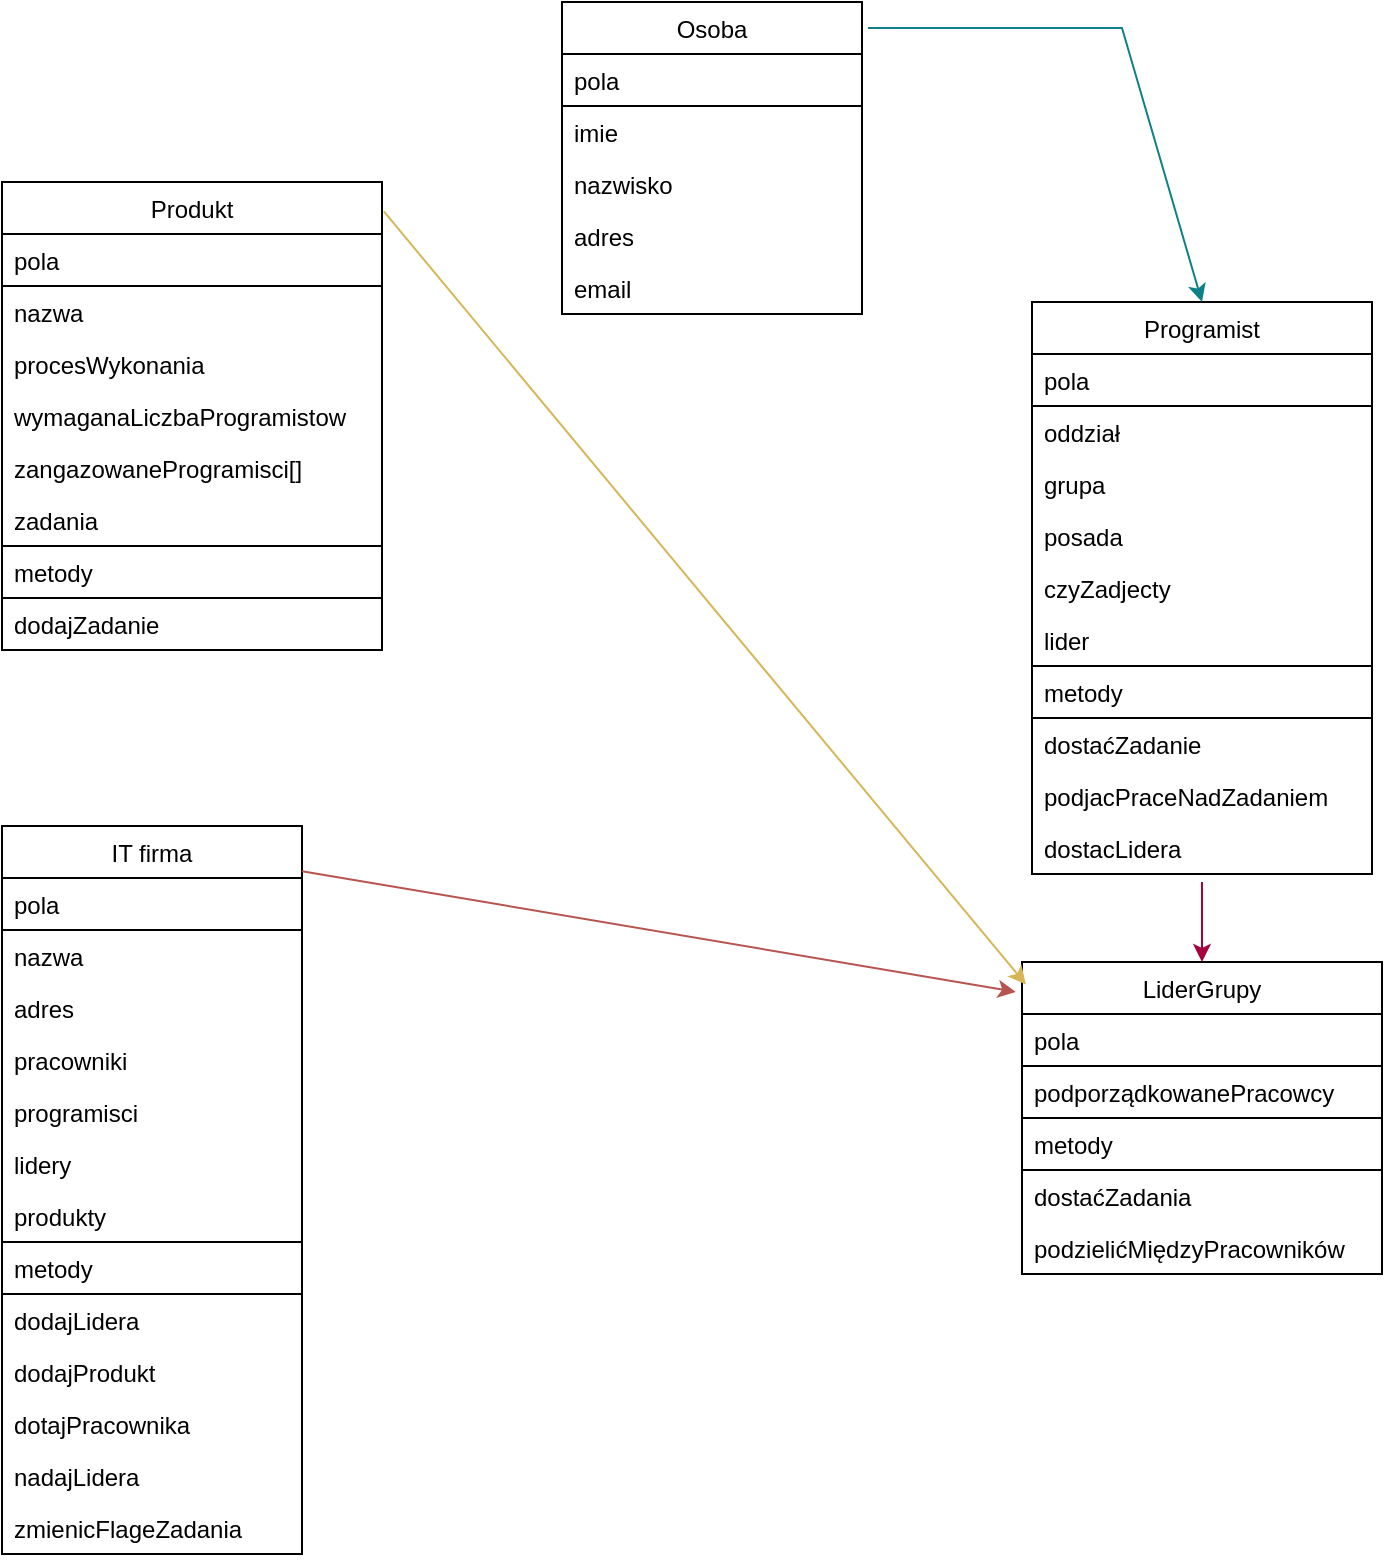 <mxfile version="15.9.4" type="device"><diagram id="ia9fMgRMb-1KTy4Dz1aw" name="Page-1"><mxGraphModel dx="1422" dy="794" grid="1" gridSize="10" guides="1" tooltips="1" connect="1" arrows="1" fold="1" page="1" pageScale="1" pageWidth="827" pageHeight="1169" math="0" shadow="0"><root><mxCell id="0"/><mxCell id="1" parent="0"/><mxCell id="s-jrrHDAZd71pfeizfUv-1" value="IT firma" style="swimlane;fontStyle=0;childLayout=stackLayout;horizontal=1;startSize=26;fillColor=none;horizontalStack=0;resizeParent=1;resizeParentMax=0;resizeLast=0;collapsible=1;marginBottom=0;" parent="1" vertex="1"><mxGeometry x="80" y="442" width="150" height="364" as="geometry"/></mxCell><mxCell id="s-jrrHDAZd71pfeizfUv-2" value="pola" style="text;strokeColor=default;fillColor=none;align=left;verticalAlign=top;spacingLeft=4;spacingRight=4;overflow=hidden;rotatable=0;points=[[0,0.5],[1,0.5]];portConstraint=eastwest;imageAspect=1;backgroundOutline=0;shadow=0;sketch=0;glass=0;rounded=0;" parent="s-jrrHDAZd71pfeizfUv-1" vertex="1"><mxGeometry y="26" width="150" height="26" as="geometry"/></mxCell><mxCell id="s-jrrHDAZd71pfeizfUv-3" value="nazwa" style="text;strokeColor=none;fillColor=none;align=left;verticalAlign=top;spacingLeft=4;spacingRight=4;overflow=hidden;rotatable=0;points=[[0,0.5],[1,0.5]];portConstraint=eastwest;" parent="s-jrrHDAZd71pfeizfUv-1" vertex="1"><mxGeometry y="52" width="150" height="26" as="geometry"/></mxCell><mxCell id="s-jrrHDAZd71pfeizfUv-4" value="adres" style="text;strokeColor=none;fillColor=none;align=left;verticalAlign=top;spacingLeft=4;spacingRight=4;overflow=hidden;rotatable=0;points=[[0,0.5],[1,0.5]];portConstraint=eastwest;" parent="s-jrrHDAZd71pfeizfUv-1" vertex="1"><mxGeometry y="78" width="150" height="26" as="geometry"/></mxCell><mxCell id="s-jrrHDAZd71pfeizfUv-5" value="pracowniki" style="text;strokeColor=none;fillColor=none;align=left;verticalAlign=top;spacingLeft=4;spacingRight=4;overflow=hidden;rotatable=0;points=[[0,0.5],[1,0.5]];portConstraint=eastwest;" parent="s-jrrHDAZd71pfeizfUv-1" vertex="1"><mxGeometry y="104" width="150" height="26" as="geometry"/></mxCell><mxCell id="DWt7_q9s4nqNjWvf0sMq-3" value="programisci" style="text;strokeColor=none;fillColor=none;align=left;verticalAlign=top;spacingLeft=4;spacingRight=4;overflow=hidden;rotatable=0;points=[[0,0.5],[1,0.5]];portConstraint=eastwest;" parent="s-jrrHDAZd71pfeizfUv-1" vertex="1"><mxGeometry y="130" width="150" height="26" as="geometry"/></mxCell><mxCell id="DWt7_q9s4nqNjWvf0sMq-4" value="lidery" style="text;strokeColor=none;fillColor=none;align=left;verticalAlign=top;spacingLeft=4;spacingRight=4;overflow=hidden;rotatable=0;points=[[0,0.5],[1,0.5]];portConstraint=eastwest;" parent="s-jrrHDAZd71pfeizfUv-1" vertex="1"><mxGeometry y="156" width="150" height="26" as="geometry"/></mxCell><mxCell id="s-jrrHDAZd71pfeizfUv-6" value="produkty" style="text;strokeColor=none;fillColor=none;align=left;verticalAlign=top;spacingLeft=4;spacingRight=4;overflow=hidden;rotatable=0;points=[[0,0.5],[1,0.5]];portConstraint=eastwest;" parent="s-jrrHDAZd71pfeizfUv-1" vertex="1"><mxGeometry y="182" width="150" height="26" as="geometry"/></mxCell><mxCell id="s-jrrHDAZd71pfeizfUv-8" value="metody" style="text;strokeColor=default;fillColor=none;align=left;verticalAlign=top;spacingLeft=4;spacingRight=4;overflow=hidden;rotatable=0;points=[[0,0.5],[1,0.5]];portConstraint=eastwest;imageAspect=1;backgroundOutline=0;shadow=0;sketch=0;glass=0;rounded=0;" parent="s-jrrHDAZd71pfeizfUv-1" vertex="1"><mxGeometry y="208" width="150" height="26" as="geometry"/></mxCell><mxCell id="s-jrrHDAZd71pfeizfUv-13" value="dodajLidera" style="text;strokeColor=none;fillColor=none;align=left;verticalAlign=top;spacingLeft=4;spacingRight=4;overflow=hidden;rotatable=0;points=[[0,0.5],[1,0.5]];portConstraint=eastwest;" parent="s-jrrHDAZd71pfeizfUv-1" vertex="1"><mxGeometry y="234" width="150" height="26" as="geometry"/></mxCell><mxCell id="s-jrrHDAZd71pfeizfUv-9" value="dodajProdukt" style="text;strokeColor=none;fillColor=none;align=left;verticalAlign=top;spacingLeft=4;spacingRight=4;overflow=hidden;rotatable=0;points=[[0,0.5],[1,0.5]];portConstraint=eastwest;" parent="s-jrrHDAZd71pfeizfUv-1" vertex="1"><mxGeometry y="260" width="150" height="26" as="geometry"/></mxCell><mxCell id="s-jrrHDAZd71pfeizfUv-10" value="dotajPracownika" style="text;strokeColor=none;fillColor=none;align=left;verticalAlign=top;spacingLeft=4;spacingRight=4;overflow=hidden;rotatable=0;points=[[0,0.5],[1,0.5]];portConstraint=eastwest;" parent="s-jrrHDAZd71pfeizfUv-1" vertex="1"><mxGeometry y="286" width="150" height="26" as="geometry"/></mxCell><mxCell id="s-jrrHDAZd71pfeizfUv-12" value="nadajLidera" style="text;strokeColor=none;fillColor=none;align=left;verticalAlign=top;spacingLeft=4;spacingRight=4;overflow=hidden;rotatable=0;points=[[0,0.5],[1,0.5]];portConstraint=eastwest;" parent="s-jrrHDAZd71pfeizfUv-1" vertex="1"><mxGeometry y="312" width="150" height="26" as="geometry"/></mxCell><mxCell id="Ovui4tyY1fsbykKGwqXI-1" value="zmienicFlageZadania" style="text;strokeColor=none;fillColor=none;align=left;verticalAlign=top;spacingLeft=4;spacingRight=4;overflow=hidden;rotatable=0;points=[[0,0.5],[1,0.5]];portConstraint=eastwest;" vertex="1" parent="s-jrrHDAZd71pfeizfUv-1"><mxGeometry y="338" width="150" height="26" as="geometry"/></mxCell><mxCell id="s-jrrHDAZd71pfeizfUv-14" value="Osoba" style="swimlane;fontStyle=0;childLayout=stackLayout;horizontal=1;startSize=26;fillColor=none;horizontalStack=0;resizeParent=1;resizeParentMax=0;resizeLast=0;collapsible=1;marginBottom=0;" parent="1" vertex="1"><mxGeometry x="360" y="30" width="150" height="156" as="geometry"/></mxCell><mxCell id="s-jrrHDAZd71pfeizfUv-15" value="pola" style="text;strokeColor=default;fillColor=none;align=left;verticalAlign=top;spacingLeft=4;spacingRight=4;overflow=hidden;rotatable=0;points=[[0,0.5],[1,0.5]];portConstraint=eastwest;imageAspect=1;backgroundOutline=0;shadow=0;sketch=0;glass=0;rounded=0;" parent="s-jrrHDAZd71pfeizfUv-14" vertex="1"><mxGeometry y="26" width="150" height="26" as="geometry"/></mxCell><mxCell id="s-jrrHDAZd71pfeizfUv-16" value="imie" style="text;strokeColor=none;fillColor=none;align=left;verticalAlign=top;spacingLeft=4;spacingRight=4;overflow=hidden;rotatable=0;points=[[0,0.5],[1,0.5]];portConstraint=eastwest;" parent="s-jrrHDAZd71pfeizfUv-14" vertex="1"><mxGeometry y="52" width="150" height="26" as="geometry"/></mxCell><mxCell id="s-jrrHDAZd71pfeizfUv-17" value="nazwisko" style="text;strokeColor=none;fillColor=none;align=left;verticalAlign=top;spacingLeft=4;spacingRight=4;overflow=hidden;rotatable=0;points=[[0,0.5],[1,0.5]];portConstraint=eastwest;" parent="s-jrrHDAZd71pfeizfUv-14" vertex="1"><mxGeometry y="78" width="150" height="26" as="geometry"/></mxCell><mxCell id="s-jrrHDAZd71pfeizfUv-18" value="adres" style="text;strokeColor=none;fillColor=none;align=left;verticalAlign=top;spacingLeft=4;spacingRight=4;overflow=hidden;rotatable=0;points=[[0,0.5],[1,0.5]];portConstraint=eastwest;" parent="s-jrrHDAZd71pfeizfUv-14" vertex="1"><mxGeometry y="104" width="150" height="26" as="geometry"/></mxCell><mxCell id="s-jrrHDAZd71pfeizfUv-19" value="email" style="text;strokeColor=none;fillColor=none;align=left;verticalAlign=top;spacingLeft=4;spacingRight=4;overflow=hidden;rotatable=0;points=[[0,0.5],[1,0.5]];portConstraint=eastwest;" parent="s-jrrHDAZd71pfeizfUv-14" vertex="1"><mxGeometry y="130" width="150" height="26" as="geometry"/></mxCell><mxCell id="s-jrrHDAZd71pfeizfUv-31" value="Programist" style="swimlane;fontStyle=0;childLayout=stackLayout;horizontal=1;startSize=26;fillColor=none;horizontalStack=0;resizeParent=1;resizeParentMax=0;resizeLast=0;collapsible=1;marginBottom=0;" parent="1" vertex="1"><mxGeometry x="595" y="180" width="170" height="286" as="geometry"/></mxCell><mxCell id="s-jrrHDAZd71pfeizfUv-32" value="pola" style="text;strokeColor=default;fillColor=none;align=left;verticalAlign=top;spacingLeft=4;spacingRight=4;overflow=hidden;rotatable=0;points=[[0,0.5],[1,0.5]];portConstraint=eastwest;imageAspect=1;backgroundOutline=0;shadow=0;sketch=0;glass=0;rounded=0;" parent="s-jrrHDAZd71pfeizfUv-31" vertex="1"><mxGeometry y="26" width="170" height="26" as="geometry"/></mxCell><mxCell id="s-jrrHDAZd71pfeizfUv-33" value="oddział" style="text;strokeColor=none;fillColor=none;align=left;verticalAlign=top;spacingLeft=4;spacingRight=4;overflow=hidden;rotatable=0;points=[[0,0.5],[1,0.5]];portConstraint=eastwest;" parent="s-jrrHDAZd71pfeizfUv-31" vertex="1"><mxGeometry y="52" width="170" height="26" as="geometry"/></mxCell><mxCell id="s-jrrHDAZd71pfeizfUv-34" value="grupa" style="text;strokeColor=none;fillColor=none;align=left;verticalAlign=top;spacingLeft=4;spacingRight=4;overflow=hidden;rotatable=0;points=[[0,0.5],[1,0.5]];portConstraint=eastwest;" parent="s-jrrHDAZd71pfeizfUv-31" vertex="1"><mxGeometry y="78" width="170" height="26" as="geometry"/></mxCell><mxCell id="s-jrrHDAZd71pfeizfUv-35" value="posada" style="text;strokeColor=none;fillColor=none;align=left;verticalAlign=top;spacingLeft=4;spacingRight=4;overflow=hidden;rotatable=0;points=[[0,0.5],[1,0.5]];portConstraint=eastwest;" parent="s-jrrHDAZd71pfeizfUv-31" vertex="1"><mxGeometry y="104" width="170" height="26" as="geometry"/></mxCell><mxCell id="s-jrrHDAZd71pfeizfUv-73" value="czyZadjecty" style="text;strokeColor=none;fillColor=none;align=left;verticalAlign=top;spacingLeft=4;spacingRight=4;overflow=hidden;rotatable=0;points=[[0,0.5],[1,0.5]];portConstraint=eastwest;" parent="s-jrrHDAZd71pfeizfUv-31" vertex="1"><mxGeometry y="130" width="170" height="26" as="geometry"/></mxCell><mxCell id="DWt7_q9s4nqNjWvf0sMq-1" value="lider" style="text;strokeColor=none;fillColor=none;align=left;verticalAlign=top;spacingLeft=4;spacingRight=4;overflow=hidden;rotatable=0;points=[[0,0.5],[1,0.5]];portConstraint=eastwest;" parent="s-jrrHDAZd71pfeizfUv-31" vertex="1"><mxGeometry y="156" width="170" height="26" as="geometry"/></mxCell><mxCell id="s-jrrHDAZd71pfeizfUv-36" value="metody" style="text;strokeColor=default;fillColor=none;align=left;verticalAlign=top;spacingLeft=4;spacingRight=4;overflow=hidden;rotatable=0;points=[[0,0.5],[1,0.5]];portConstraint=eastwest;imageAspect=1;backgroundOutline=0;shadow=0;sketch=0;glass=0;rounded=0;" parent="s-jrrHDAZd71pfeizfUv-31" vertex="1"><mxGeometry y="182" width="170" height="26" as="geometry"/></mxCell><mxCell id="s-jrrHDAZd71pfeizfUv-37" value="dostaćZadanie" style="text;strokeColor=none;fillColor=none;align=left;verticalAlign=top;spacingLeft=4;spacingRight=4;overflow=hidden;rotatable=0;points=[[0,0.5],[1,0.5]];portConstraint=eastwest;" parent="s-jrrHDAZd71pfeizfUv-31" vertex="1"><mxGeometry y="208" width="170" height="26" as="geometry"/></mxCell><mxCell id="s-jrrHDAZd71pfeizfUv-38" value="podjacPraceNadZadaniem" style="text;strokeColor=none;fillColor=none;align=left;verticalAlign=top;spacingLeft=4;spacingRight=4;overflow=hidden;rotatable=0;points=[[0,0.5],[1,0.5]];portConstraint=eastwest;" parent="s-jrrHDAZd71pfeizfUv-31" vertex="1"><mxGeometry y="234" width="170" height="26" as="geometry"/></mxCell><mxCell id="DWt7_q9s4nqNjWvf0sMq-2" value="dostacLidera" style="text;strokeColor=none;fillColor=none;align=left;verticalAlign=top;spacingLeft=4;spacingRight=4;overflow=hidden;rotatable=0;points=[[0,0.5],[1,0.5]];portConstraint=eastwest;" parent="s-jrrHDAZd71pfeizfUv-31" vertex="1"><mxGeometry y="260" width="170" height="26" as="geometry"/></mxCell><mxCell id="s-jrrHDAZd71pfeizfUv-39" value="" style="endArrow=classic;html=1;rounded=0;exitX=1.02;exitY=0.083;exitDx=0;exitDy=0;exitPerimeter=0;entryX=0.5;entryY=0;entryDx=0;entryDy=0;fillColor=#b0e3e6;strokeColor=#0e8088;" parent="1" source="s-jrrHDAZd71pfeizfUv-14" target="s-jrrHDAZd71pfeizfUv-31" edge="1"><mxGeometry width="50" height="50" relative="1" as="geometry"><mxPoint x="390" y="430" as="sourcePoint"/><mxPoint x="322" y="240" as="targetPoint"/><Array as="points"><mxPoint x="640" y="43"/></Array></mxGeometry></mxCell><mxCell id="s-jrrHDAZd71pfeizfUv-45" value="LiderGrupy" style="swimlane;fontStyle=0;childLayout=stackLayout;horizontal=1;startSize=26;fillColor=none;horizontalStack=0;resizeParent=1;resizeParentMax=0;resizeLast=0;collapsible=1;marginBottom=0;" parent="1" vertex="1"><mxGeometry x="590" y="510" width="180" height="156" as="geometry"/></mxCell><mxCell id="s-jrrHDAZd71pfeizfUv-46" value="pola" style="text;strokeColor=default;fillColor=none;align=left;verticalAlign=top;spacingLeft=4;spacingRight=4;overflow=hidden;rotatable=0;points=[[0,0.5],[1,0.5]];portConstraint=eastwest;imageAspect=1;backgroundOutline=0;shadow=0;sketch=0;glass=0;rounded=0;" parent="s-jrrHDAZd71pfeizfUv-45" vertex="1"><mxGeometry y="26" width="180" height="26" as="geometry"/></mxCell><mxCell id="s-jrrHDAZd71pfeizfUv-47" value="podporządkowanePracowcy" style="text;strokeColor=none;fillColor=none;align=left;verticalAlign=top;spacingLeft=4;spacingRight=4;overflow=hidden;rotatable=0;points=[[0,0.5],[1,0.5]];portConstraint=eastwest;" parent="s-jrrHDAZd71pfeizfUv-45" vertex="1"><mxGeometry y="52" width="180" height="26" as="geometry"/></mxCell><mxCell id="s-jrrHDAZd71pfeizfUv-48" value="metody" style="text;strokeColor=default;fillColor=none;align=left;verticalAlign=top;spacingLeft=4;spacingRight=4;overflow=hidden;rotatable=0;points=[[0,0.5],[1,0.5]];portConstraint=eastwest;imageAspect=1;backgroundOutline=0;shadow=0;sketch=0;glass=0;rounded=0;" parent="s-jrrHDAZd71pfeizfUv-45" vertex="1"><mxGeometry y="78" width="180" height="26" as="geometry"/></mxCell><mxCell id="s-jrrHDAZd71pfeizfUv-49" value="dostaćZadania" style="text;strokeColor=none;fillColor=none;align=left;verticalAlign=top;spacingLeft=4;spacingRight=4;overflow=hidden;rotatable=0;points=[[0,0.5],[1,0.5]];portConstraint=eastwest;" parent="s-jrrHDAZd71pfeizfUv-45" vertex="1"><mxGeometry y="104" width="180" height="26" as="geometry"/></mxCell><mxCell id="s-jrrHDAZd71pfeizfUv-50" value="podzielićMiędzyPracowników" style="text;strokeColor=none;fillColor=none;align=left;verticalAlign=top;spacingLeft=4;spacingRight=4;overflow=hidden;rotatable=0;points=[[0,0.5],[1,0.5]];portConstraint=eastwest;" parent="s-jrrHDAZd71pfeizfUv-45" vertex="1"><mxGeometry y="130" width="180" height="26" as="geometry"/></mxCell><mxCell id="s-jrrHDAZd71pfeizfUv-52" value="" style="endArrow=classic;html=1;rounded=0;entryX=0.5;entryY=0;entryDx=0;entryDy=0;fillColor=#d80073;strokeColor=#A50040;" parent="1" target="s-jrrHDAZd71pfeizfUv-45" edge="1"><mxGeometry width="50" height="50" relative="1" as="geometry"><mxPoint x="680" y="470" as="sourcePoint"/><mxPoint x="440" y="380" as="targetPoint"/></mxGeometry></mxCell><mxCell id="s-jrrHDAZd71pfeizfUv-67" value="Produkt" style="swimlane;fontStyle=0;childLayout=stackLayout;horizontal=1;startSize=26;fillColor=none;horizontalStack=0;resizeParent=1;resizeParentMax=0;resizeLast=0;collapsible=1;marginBottom=0;" parent="1" vertex="1"><mxGeometry x="80" y="120" width="190" height="234" as="geometry"/></mxCell><mxCell id="s-jrrHDAZd71pfeizfUv-68" value="pola" style="text;strokeColor=default;fillColor=none;align=left;verticalAlign=top;spacingLeft=4;spacingRight=4;overflow=hidden;rotatable=0;points=[[0,0.5],[1,0.5]];portConstraint=eastwest;" parent="s-jrrHDAZd71pfeizfUv-67" vertex="1"><mxGeometry y="26" width="190" height="26" as="geometry"/></mxCell><mxCell id="s-jrrHDAZd71pfeizfUv-70" value="nazwa" style="text;strokeColor=none;fillColor=none;align=left;verticalAlign=top;spacingLeft=4;spacingRight=4;overflow=hidden;rotatable=0;points=[[0,0.5],[1,0.5]];portConstraint=eastwest;" parent="s-jrrHDAZd71pfeizfUv-67" vertex="1"><mxGeometry y="52" width="190" height="26" as="geometry"/></mxCell><mxCell id="3TbHTTpsoykyIhNcWi9X-4" value="procesWykonania" style="text;strokeColor=none;fillColor=none;align=left;verticalAlign=top;spacingLeft=4;spacingRight=4;overflow=hidden;rotatable=0;points=[[0,0.5],[1,0.5]];portConstraint=eastwest;" parent="s-jrrHDAZd71pfeizfUv-67" vertex="1"><mxGeometry y="78" width="190" height="26" as="geometry"/></mxCell><mxCell id="s-jrrHDAZd71pfeizfUv-74" value="wymaganaLiczbaProgramistow" style="text;strokeColor=none;fillColor=none;align=left;verticalAlign=top;spacingLeft=4;spacingRight=4;overflow=hidden;rotatable=0;points=[[0,0.5],[1,0.5]];portConstraint=eastwest;" parent="s-jrrHDAZd71pfeizfUv-67" vertex="1"><mxGeometry y="104" width="190" height="26" as="geometry"/></mxCell><mxCell id="s-jrrHDAZd71pfeizfUv-69" value="zangazowaneProgramisci[]" style="text;strokeColor=none;fillColor=none;align=left;verticalAlign=top;spacingLeft=4;spacingRight=4;overflow=hidden;rotatable=0;points=[[0,0.5],[1,0.5]];portConstraint=eastwest;" parent="s-jrrHDAZd71pfeizfUv-67" vertex="1"><mxGeometry y="130" width="190" height="26" as="geometry"/></mxCell><mxCell id="3TbHTTpsoykyIhNcWi9X-1" value="zadania" style="text;strokeColor=none;fillColor=none;align=left;verticalAlign=top;spacingLeft=4;spacingRight=4;overflow=hidden;rotatable=0;points=[[0,0.5],[1,0.5]];portConstraint=eastwest;" parent="s-jrrHDAZd71pfeizfUv-67" vertex="1"><mxGeometry y="156" width="190" height="26" as="geometry"/></mxCell><mxCell id="3TbHTTpsoykyIhNcWi9X-2" value="metody" style="text;strokeColor=default;fillColor=none;align=left;verticalAlign=top;spacingLeft=4;spacingRight=4;overflow=hidden;rotatable=0;points=[[0,0.5],[1,0.5]];portConstraint=eastwest;" parent="s-jrrHDAZd71pfeizfUv-67" vertex="1"><mxGeometry y="182" width="190" height="26" as="geometry"/></mxCell><mxCell id="3TbHTTpsoykyIhNcWi9X-3" value="dodajZadanie" style="text;strokeColor=none;fillColor=none;align=left;verticalAlign=top;spacingLeft=4;spacingRight=4;overflow=hidden;rotatable=0;points=[[0,0.5],[1,0.5]];portConstraint=eastwest;" parent="s-jrrHDAZd71pfeizfUv-67" vertex="1"><mxGeometry y="208" width="190" height="26" as="geometry"/></mxCell><mxCell id="s-jrrHDAZd71pfeizfUv-75" value="" style="endArrow=classic;html=1;rounded=0;exitX=1.005;exitY=0.063;exitDx=0;exitDy=0;exitPerimeter=0;entryX=0.011;entryY=0.072;entryDx=0;entryDy=0;entryPerimeter=0;fillColor=#fff2cc;strokeColor=#d6b656;" parent="1" source="s-jrrHDAZd71pfeizfUv-67" target="s-jrrHDAZd71pfeizfUv-45" edge="1"><mxGeometry width="50" height="50" relative="1" as="geometry"><mxPoint x="390" y="390" as="sourcePoint"/><mxPoint x="440" y="340" as="targetPoint"/></mxGeometry></mxCell><mxCell id="s-jrrHDAZd71pfeizfUv-76" value="" style="endArrow=classic;html=1;rounded=0;exitX=1;exitY=0.062;exitDx=0;exitDy=0;exitPerimeter=0;entryX=-0.017;entryY=0.096;entryDx=0;entryDy=0;entryPerimeter=0;fillColor=#f8cecc;strokeColor=#b85450;" parent="1" source="s-jrrHDAZd71pfeizfUv-1" target="s-jrrHDAZd71pfeizfUv-45" edge="1"><mxGeometry width="50" height="50" relative="1" as="geometry"><mxPoint x="390" y="390" as="sourcePoint"/><mxPoint x="440" y="340" as="targetPoint"/></mxGeometry></mxCell></root></mxGraphModel></diagram></mxfile>